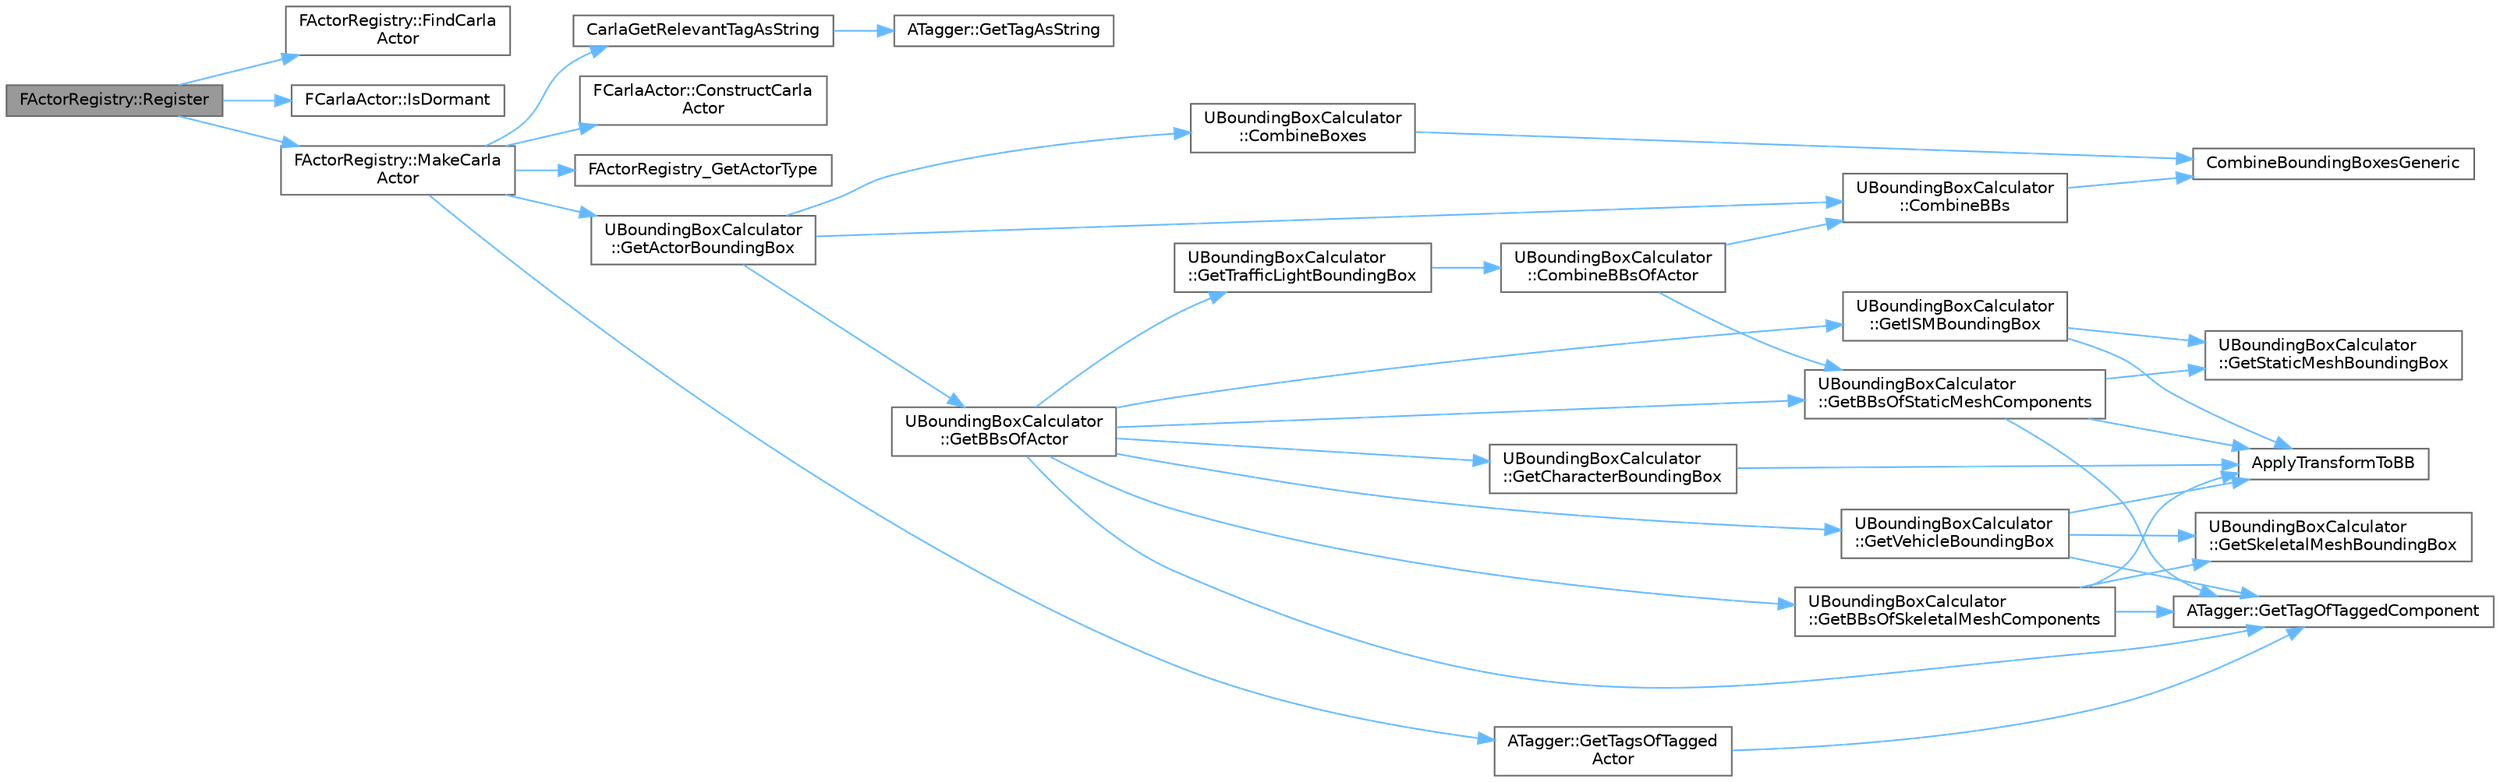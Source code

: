 digraph "FActorRegistry::Register"
{
 // INTERACTIVE_SVG=YES
 // LATEX_PDF_SIZE
  bgcolor="transparent";
  edge [fontname=Helvetica,fontsize=10,labelfontname=Helvetica,labelfontsize=10];
  node [fontname=Helvetica,fontsize=10,shape=box,height=0.2,width=0.4];
  rankdir="LR";
  Node1 [id="Node000001",label="FActorRegistry::Register",height=0.2,width=0.4,color="gray40", fillcolor="grey60", style="filled", fontcolor="black",tooltip="Register the Actor in the database."];
  Node1 -> Node2 [id="edge1_Node000001_Node000002",color="steelblue1",style="solid",tooltip=" "];
  Node2 [id="Node000002",label="FActorRegistry::FindCarla\lActor",height=0.2,width=0.4,color="grey40", fillcolor="white", style="filled",URL="$df/db5/classFActorRegistry.html#aad0e91aea1c0849ca9917af82d4ec0d1",tooltip=" "];
  Node1 -> Node3 [id="edge2_Node000001_Node000003",color="steelblue1",style="solid",tooltip=" "];
  Node3 [id="Node000003",label="FCarlaActor::IsDormant",height=0.2,width=0.4,color="grey40", fillcolor="white", style="filled",URL="$dc/dde/classFCarlaActor.html#a49f76353c69e02542858ed2cf6eeb000",tooltip=" "];
  Node1 -> Node4 [id="edge3_Node000001_Node000004",color="steelblue1",style="solid",tooltip=" "];
  Node4 [id="Node000004",label="FActorRegistry::MakeCarla\lActor",height=0.2,width=0.4,color="grey40", fillcolor="white", style="filled",URL="$df/db5/classFActorRegistry.html#a225b72e853e82cfa99ae57ce596b8d76",tooltip=" "];
  Node4 -> Node5 [id="edge4_Node000004_Node000005",color="steelblue1",style="solid",tooltip=" "];
  Node5 [id="Node000005",label="CarlaGetRelevantTagAsString",height=0.2,width=0.4,color="grey40", fillcolor="white", style="filled",URL="$d3/df3/ActorRegistry_8cpp.html#a8abf4ba163a234c4027a897a1b5d6bd3",tooltip=" "];
  Node5 -> Node6 [id="edge5_Node000005_Node000006",color="steelblue1",style="solid",tooltip=" "];
  Node6 [id="Node000006",label="ATagger::GetTagAsString",height=0.2,width=0.4,color="grey40", fillcolor="white", style="filled",URL="$da/d86/classATagger.html#a2b8ab63680928bbd944deecb7e87ec23",tooltip="Retrieve the tags of an already tagged actor."];
  Node4 -> Node7 [id="edge6_Node000004_Node000007",color="steelblue1",style="solid",tooltip=" "];
  Node7 [id="Node000007",label="FCarlaActor::ConstructCarla\lActor",height=0.2,width=0.4,color="grey40", fillcolor="white", style="filled",URL="$dc/dde/classFCarlaActor.html#a1aa065098773d4bda6b94690369ab858",tooltip=" "];
  Node4 -> Node8 [id="edge7_Node000004_Node000008",color="steelblue1",style="solid",tooltip=" "];
  Node8 [id="Node000008",label="FActorRegistry_GetActorType",height=0.2,width=0.4,color="grey40", fillcolor="white", style="filled",URL="$d3/df3/ActorRegistry_8cpp.html#ac3e95a366a763c6697781fa34a9f4064",tooltip=" "];
  Node4 -> Node9 [id="edge8_Node000004_Node000009",color="steelblue1",style="solid",tooltip=" "];
  Node9 [id="Node000009",label="UBoundingBoxCalculator\l::GetActorBoundingBox",height=0.2,width=0.4,color="grey40", fillcolor="white", style="filled",URL="$df/d02/classUBoundingBoxCalculator.html#af7bad4e6896754f731f278a20ab7cbff",tooltip="Compute the bounding box of the given Carla actor."];
  Node9 -> Node10 [id="edge9_Node000009_Node000010",color="steelblue1",style="solid",tooltip=" "];
  Node10 [id="Node000010",label="UBoundingBoxCalculator\l::CombineBBs",height=0.2,width=0.4,color="grey40", fillcolor="white", style="filled",URL="$df/d02/classUBoundingBoxCalculator.html#adc638d4ad146b80666f002e31fb67dca",tooltip=" "];
  Node10 -> Node11 [id="edge10_Node000010_Node000011",color="steelblue1",style="solid",tooltip=" "];
  Node11 [id="Node000011",label="CombineBoundingBoxesGeneric",height=0.2,width=0.4,color="grey40", fillcolor="white", style="filled",URL="$dd/dd8/BoundingBoxCalculator_8cpp.html#add48caf167e197fab6a9c2228ad1c024",tooltip=" "];
  Node9 -> Node12 [id="edge11_Node000009_Node000012",color="steelblue1",style="solid",tooltip=" "];
  Node12 [id="Node000012",label="UBoundingBoxCalculator\l::CombineBoxes",height=0.2,width=0.4,color="grey40", fillcolor="white", style="filled",URL="$df/d02/classUBoundingBoxCalculator.html#afc2c3e04d5aa316befc5e034d66fff08",tooltip=" "];
  Node12 -> Node11 [id="edge12_Node000012_Node000011",color="steelblue1",style="solid",tooltip=" "];
  Node9 -> Node13 [id="edge13_Node000009_Node000013",color="steelblue1",style="solid",tooltip=" "];
  Node13 [id="Node000013",label="UBoundingBoxCalculator\l::GetBBsOfActor",height=0.2,width=0.4,color="grey40", fillcolor="white", style="filled",URL="$df/d02/classUBoundingBoxCalculator.html#a2c923355cb61474395e94b63c753b81b",tooltip=" "];
  Node13 -> Node14 [id="edge14_Node000013_Node000014",color="steelblue1",style="solid",tooltip=" "];
  Node14 [id="Node000014",label="UBoundingBoxCalculator\l::GetBBsOfSkeletalMeshComponents",height=0.2,width=0.4,color="grey40", fillcolor="white", style="filled",URL="$df/d02/classUBoundingBoxCalculator.html#a26b06d84b8d5990869150aaabc633072",tooltip=" "];
  Node14 -> Node15 [id="edge15_Node000014_Node000015",color="steelblue1",style="solid",tooltip=" "];
  Node15 [id="Node000015",label="ApplyTransformToBB",height=0.2,width=0.4,color="grey40", fillcolor="white", style="filled",URL="$dd/dd8/BoundingBoxCalculator_8cpp.html#a724edcd3050f902e60a4c923013b7e4c",tooltip=" "];
  Node14 -> Node16 [id="edge16_Node000014_Node000016",color="steelblue1",style="solid",tooltip=" "];
  Node16 [id="Node000016",label="UBoundingBoxCalculator\l::GetSkeletalMeshBoundingBox",height=0.2,width=0.4,color="grey40", fillcolor="white", style="filled",URL="$df/d02/classUBoundingBoxCalculator.html#ac9bad7655f552b0f47ee7a59237fcf8a",tooltip=" "];
  Node14 -> Node17 [id="edge17_Node000014_Node000017",color="steelblue1",style="solid",tooltip=" "];
  Node17 [id="Node000017",label="ATagger::GetTagOfTaggedComponent",height=0.2,width=0.4,color="grey40", fillcolor="white", style="filled",URL="$da/d86/classATagger.html#a1fbf1e4054acac5814c5521796a410a2",tooltip="Retrieve the tag of an already tagged component."];
  Node13 -> Node18 [id="edge18_Node000013_Node000018",color="steelblue1",style="solid",tooltip=" "];
  Node18 [id="Node000018",label="UBoundingBoxCalculator\l::GetBBsOfStaticMeshComponents",height=0.2,width=0.4,color="grey40", fillcolor="white", style="filled",URL="$df/d02/classUBoundingBoxCalculator.html#ae6652aae39124e629b2cab14760fa027",tooltip=" "];
  Node18 -> Node15 [id="edge19_Node000018_Node000015",color="steelblue1",style="solid",tooltip=" "];
  Node18 -> Node19 [id="edge20_Node000018_Node000019",color="steelblue1",style="solid",tooltip=" "];
  Node19 [id="Node000019",label="UBoundingBoxCalculator\l::GetStaticMeshBoundingBox",height=0.2,width=0.4,color="grey40", fillcolor="white", style="filled",URL="$df/d02/classUBoundingBoxCalculator.html#acee57735172616e5908916e178b16b7f",tooltip=" "];
  Node18 -> Node17 [id="edge21_Node000018_Node000017",color="steelblue1",style="solid",tooltip=" "];
  Node13 -> Node20 [id="edge22_Node000013_Node000020",color="steelblue1",style="solid",tooltip=" "];
  Node20 [id="Node000020",label="UBoundingBoxCalculator\l::GetCharacterBoundingBox",height=0.2,width=0.4,color="grey40", fillcolor="white", style="filled",URL="$df/d02/classUBoundingBoxCalculator.html#a6f9f361b86200319b604a459008c48c0",tooltip=" "];
  Node20 -> Node15 [id="edge23_Node000020_Node000015",color="steelblue1",style="solid",tooltip=" "];
  Node13 -> Node21 [id="edge24_Node000013_Node000021",color="steelblue1",style="solid",tooltip=" "];
  Node21 [id="Node000021",label="UBoundingBoxCalculator\l::GetISMBoundingBox",height=0.2,width=0.4,color="grey40", fillcolor="white", style="filled",URL="$df/d02/classUBoundingBoxCalculator.html#aa5f1454b3356ef909e81b68ed5bdb2d5",tooltip=" "];
  Node21 -> Node15 [id="edge25_Node000021_Node000015",color="steelblue1",style="solid",tooltip=" "];
  Node21 -> Node19 [id="edge26_Node000021_Node000019",color="steelblue1",style="solid",tooltip=" "];
  Node13 -> Node17 [id="edge27_Node000013_Node000017",color="steelblue1",style="solid",tooltip=" "];
  Node13 -> Node22 [id="edge28_Node000013_Node000022",color="steelblue1",style="solid",tooltip=" "];
  Node22 [id="Node000022",label="UBoundingBoxCalculator\l::GetTrafficLightBoundingBox",height=0.2,width=0.4,color="grey40", fillcolor="white", style="filled",URL="$df/d02/classUBoundingBoxCalculator.html#ad731c0c97029d59cb5b763077a7c18ec",tooltip=" "];
  Node22 -> Node23 [id="edge29_Node000022_Node000023",color="steelblue1",style="solid",tooltip=" "];
  Node23 [id="Node000023",label="UBoundingBoxCalculator\l::CombineBBsOfActor",height=0.2,width=0.4,color="grey40", fillcolor="white", style="filled",URL="$df/d02/classUBoundingBoxCalculator.html#af2813a65238c05c9f421c93839766edb",tooltip=" "];
  Node23 -> Node10 [id="edge30_Node000023_Node000010",color="steelblue1",style="solid",tooltip=" "];
  Node23 -> Node18 [id="edge31_Node000023_Node000018",color="steelblue1",style="solid",tooltip=" "];
  Node13 -> Node24 [id="edge32_Node000013_Node000024",color="steelblue1",style="solid",tooltip=" "];
  Node24 [id="Node000024",label="UBoundingBoxCalculator\l::GetVehicleBoundingBox",height=0.2,width=0.4,color="grey40", fillcolor="white", style="filled",URL="$df/d02/classUBoundingBoxCalculator.html#af1eef05f52ea2eea5fb35d30e4034b61",tooltip=" "];
  Node24 -> Node15 [id="edge33_Node000024_Node000015",color="steelblue1",style="solid",tooltip=" "];
  Node24 -> Node16 [id="edge34_Node000024_Node000016",color="steelblue1",style="solid",tooltip=" "];
  Node24 -> Node17 [id="edge35_Node000024_Node000017",color="steelblue1",style="solid",tooltip=" "];
  Node4 -> Node25 [id="edge36_Node000004_Node000025",color="steelblue1",style="solid",tooltip=" "];
  Node25 [id="Node000025",label="ATagger::GetTagsOfTagged\lActor",height=0.2,width=0.4,color="grey40", fillcolor="white", style="filled",URL="$da/d86/classATagger.html#a0b0f80c02d73e342e07bd177b6572774",tooltip="Retrieve the tags of an already tagged actor."];
  Node25 -> Node17 [id="edge37_Node000025_Node000017",color="steelblue1",style="solid",tooltip=" "];
}

